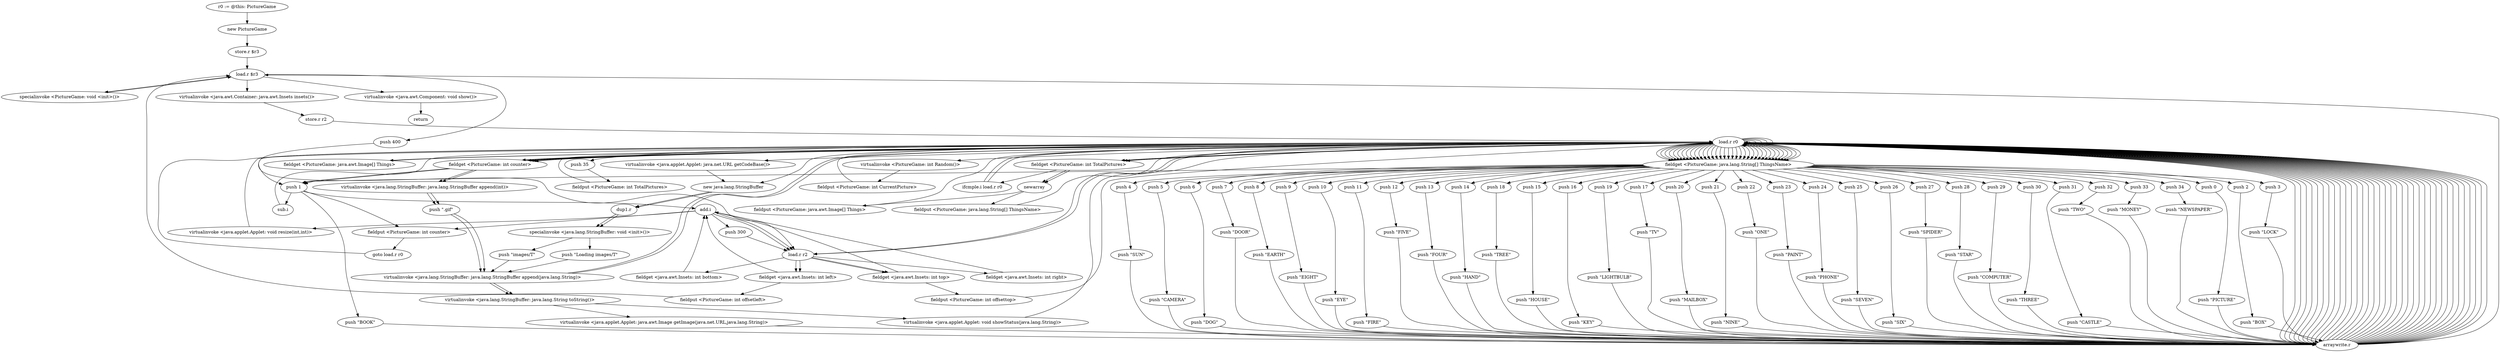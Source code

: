 digraph "" {
    "r0 := @this: PictureGame"
    "new PictureGame"
    "r0 := @this: PictureGame"->"new PictureGame";
    "store.r $r3"
    "new PictureGame"->"store.r $r3";
    "load.r $r3"
    "store.r $r3"->"load.r $r3";
    "specialinvoke <PictureGame: void <init>()>"
    "load.r $r3"->"specialinvoke <PictureGame: void <init>()>";
    "specialinvoke <PictureGame: void <init>()>"->"load.r $r3";
    "virtualinvoke <java.awt.Container: java.awt.Insets insets()>"
    "load.r $r3"->"virtualinvoke <java.awt.Container: java.awt.Insets insets()>";
    "store.r r2"
    "virtualinvoke <java.awt.Container: java.awt.Insets insets()>"->"store.r r2";
    "load.r r0"
    "store.r r2"->"load.r r0";
    "push 35"
    "load.r r0"->"push 35";
    "fieldput <PictureGame: int TotalPictures>"
    "push 35"->"fieldput <PictureGame: int TotalPictures>";
    "fieldput <PictureGame: int TotalPictures>"->"load.r r0";
    "load.r r0"->"load.r r0";
    "virtualinvoke <PictureGame: int Random()>"
    "load.r r0"->"virtualinvoke <PictureGame: int Random()>";
    "fieldput <PictureGame: int CurrentPicture>"
    "virtualinvoke <PictureGame: int Random()>"->"fieldput <PictureGame: int CurrentPicture>";
    "fieldput <PictureGame: int CurrentPicture>"->"load.r r0";
    "load.r r0"->"load.r r0";
    "fieldget <PictureGame: int TotalPictures>"
    "load.r r0"->"fieldget <PictureGame: int TotalPictures>";
    "newarray"
    "fieldget <PictureGame: int TotalPictures>"->"newarray";
    "fieldput <PictureGame: java.awt.Image[] Things>"
    "newarray"->"fieldput <PictureGame: java.awt.Image[] Things>";
    "fieldput <PictureGame: java.awt.Image[] Things>"->"load.r r0";
    "push 1"
    "load.r r0"->"push 1";
    "fieldput <PictureGame: int counter>"
    "push 1"->"fieldput <PictureGame: int counter>";
    "goto load.r r0"
    "fieldput <PictureGame: int counter>"->"goto load.r r0";
    "goto load.r r0"->"load.r r0";
    "fieldget <PictureGame: int counter>"
    "load.r r0"->"fieldget <PictureGame: int counter>";
    "fieldget <PictureGame: int counter>"->"load.r r0";
    "load.r r0"->"fieldget <PictureGame: int TotalPictures>";
    "ifcmple.i load.r r0"
    "fieldget <PictureGame: int TotalPictures>"->"ifcmple.i load.r r0";
    "ifcmple.i load.r r0"->"load.r r0";
    "load.r r0"->"load.r r0";
    "load.r r0"->"fieldget <PictureGame: int TotalPictures>";
    "fieldget <PictureGame: int TotalPictures>"->"newarray";
    "fieldput <PictureGame: java.lang.String[] ThingsName>"
    "newarray"->"fieldput <PictureGame: java.lang.String[] ThingsName>";
    "fieldput <PictureGame: java.lang.String[] ThingsName>"->"load.r r0";
    "fieldget <PictureGame: java.lang.String[] ThingsName>"
    "load.r r0"->"fieldget <PictureGame: java.lang.String[] ThingsName>";
    "push 0"
    "fieldget <PictureGame: java.lang.String[] ThingsName>"->"push 0";
    "push \"PICTURE\""
    "push 0"->"push \"PICTURE\"";
    "arraywrite.r"
    "push \"PICTURE\""->"arraywrite.r";
    "arraywrite.r"->"load.r r0";
    "load.r r0"->"fieldget <PictureGame: java.lang.String[] ThingsName>";
    "fieldget <PictureGame: java.lang.String[] ThingsName>"->"push 1";
    "push \"BOOK\""
    "push 1"->"push \"BOOK\"";
    "push \"BOOK\""->"arraywrite.r";
    "arraywrite.r"->"load.r r0";
    "load.r r0"->"fieldget <PictureGame: java.lang.String[] ThingsName>";
    "push 2"
    "fieldget <PictureGame: java.lang.String[] ThingsName>"->"push 2";
    "push \"BOX\""
    "push 2"->"push \"BOX\"";
    "push \"BOX\""->"arraywrite.r";
    "arraywrite.r"->"load.r r0";
    "load.r r0"->"fieldget <PictureGame: java.lang.String[] ThingsName>";
    "push 3"
    "fieldget <PictureGame: java.lang.String[] ThingsName>"->"push 3";
    "push \"LOCK\""
    "push 3"->"push \"LOCK\"";
    "push \"LOCK\""->"arraywrite.r";
    "arraywrite.r"->"load.r r0";
    "load.r r0"->"fieldget <PictureGame: java.lang.String[] ThingsName>";
    "push 4"
    "fieldget <PictureGame: java.lang.String[] ThingsName>"->"push 4";
    "push \"SUN\""
    "push 4"->"push \"SUN\"";
    "push \"SUN\""->"arraywrite.r";
    "arraywrite.r"->"load.r r0";
    "load.r r0"->"fieldget <PictureGame: java.lang.String[] ThingsName>";
    "push 5"
    "fieldget <PictureGame: java.lang.String[] ThingsName>"->"push 5";
    "push \"CAMERA\""
    "push 5"->"push \"CAMERA\"";
    "push \"CAMERA\""->"arraywrite.r";
    "arraywrite.r"->"load.r r0";
    "load.r r0"->"fieldget <PictureGame: java.lang.String[] ThingsName>";
    "push 6"
    "fieldget <PictureGame: java.lang.String[] ThingsName>"->"push 6";
    "push \"DOG\""
    "push 6"->"push \"DOG\"";
    "push \"DOG\""->"arraywrite.r";
    "arraywrite.r"->"load.r r0";
    "load.r r0"->"fieldget <PictureGame: java.lang.String[] ThingsName>";
    "push 7"
    "fieldget <PictureGame: java.lang.String[] ThingsName>"->"push 7";
    "push \"DOOR\""
    "push 7"->"push \"DOOR\"";
    "push \"DOOR\""->"arraywrite.r";
    "arraywrite.r"->"load.r r0";
    "load.r r0"->"fieldget <PictureGame: java.lang.String[] ThingsName>";
    "push 8"
    "fieldget <PictureGame: java.lang.String[] ThingsName>"->"push 8";
    "push \"EARTH\""
    "push 8"->"push \"EARTH\"";
    "push \"EARTH\""->"arraywrite.r";
    "arraywrite.r"->"load.r r0";
    "load.r r0"->"fieldget <PictureGame: java.lang.String[] ThingsName>";
    "push 9"
    "fieldget <PictureGame: java.lang.String[] ThingsName>"->"push 9";
    "push \"EIGHT\""
    "push 9"->"push \"EIGHT\"";
    "push \"EIGHT\""->"arraywrite.r";
    "arraywrite.r"->"load.r r0";
    "load.r r0"->"fieldget <PictureGame: java.lang.String[] ThingsName>";
    "push 10"
    "fieldget <PictureGame: java.lang.String[] ThingsName>"->"push 10";
    "push \"EYE\""
    "push 10"->"push \"EYE\"";
    "push \"EYE\""->"arraywrite.r";
    "arraywrite.r"->"load.r r0";
    "load.r r0"->"fieldget <PictureGame: java.lang.String[] ThingsName>";
    "push 11"
    "fieldget <PictureGame: java.lang.String[] ThingsName>"->"push 11";
    "push \"FIRE\""
    "push 11"->"push \"FIRE\"";
    "push \"FIRE\""->"arraywrite.r";
    "arraywrite.r"->"load.r r0";
    "load.r r0"->"fieldget <PictureGame: java.lang.String[] ThingsName>";
    "push 12"
    "fieldget <PictureGame: java.lang.String[] ThingsName>"->"push 12";
    "push \"FIVE\""
    "push 12"->"push \"FIVE\"";
    "push \"FIVE\""->"arraywrite.r";
    "arraywrite.r"->"load.r r0";
    "load.r r0"->"fieldget <PictureGame: java.lang.String[] ThingsName>";
    "push 13"
    "fieldget <PictureGame: java.lang.String[] ThingsName>"->"push 13";
    "push \"FOUR\""
    "push 13"->"push \"FOUR\"";
    "push \"FOUR\""->"arraywrite.r";
    "arraywrite.r"->"load.r r0";
    "load.r r0"->"fieldget <PictureGame: java.lang.String[] ThingsName>";
    "push 14"
    "fieldget <PictureGame: java.lang.String[] ThingsName>"->"push 14";
    "push \"HAND\""
    "push 14"->"push \"HAND\"";
    "push \"HAND\""->"arraywrite.r";
    "arraywrite.r"->"load.r r0";
    "load.r r0"->"fieldget <PictureGame: java.lang.String[] ThingsName>";
    "push 15"
    "fieldget <PictureGame: java.lang.String[] ThingsName>"->"push 15";
    "push \"HOUSE\""
    "push 15"->"push \"HOUSE\"";
    "push \"HOUSE\""->"arraywrite.r";
    "arraywrite.r"->"load.r r0";
    "load.r r0"->"fieldget <PictureGame: java.lang.String[] ThingsName>";
    "push 16"
    "fieldget <PictureGame: java.lang.String[] ThingsName>"->"push 16";
    "push \"KEY\""
    "push 16"->"push \"KEY\"";
    "push \"KEY\""->"arraywrite.r";
    "arraywrite.r"->"load.r r0";
    "load.r r0"->"fieldget <PictureGame: java.lang.String[] ThingsName>";
    "push 17"
    "fieldget <PictureGame: java.lang.String[] ThingsName>"->"push 17";
    "push \"TV\""
    "push 17"->"push \"TV\"";
    "push \"TV\""->"arraywrite.r";
    "arraywrite.r"->"load.r r0";
    "load.r r0"->"fieldget <PictureGame: java.lang.String[] ThingsName>";
    "push 18"
    "fieldget <PictureGame: java.lang.String[] ThingsName>"->"push 18";
    "push \"TREE\""
    "push 18"->"push \"TREE\"";
    "push \"TREE\""->"arraywrite.r";
    "arraywrite.r"->"load.r r0";
    "load.r r0"->"fieldget <PictureGame: java.lang.String[] ThingsName>";
    "push 19"
    "fieldget <PictureGame: java.lang.String[] ThingsName>"->"push 19";
    "push \"LIGHTBULB\""
    "push 19"->"push \"LIGHTBULB\"";
    "push \"LIGHTBULB\""->"arraywrite.r";
    "arraywrite.r"->"load.r r0";
    "load.r r0"->"fieldget <PictureGame: java.lang.String[] ThingsName>";
    "push 20"
    "fieldget <PictureGame: java.lang.String[] ThingsName>"->"push 20";
    "push \"MAILBOX\""
    "push 20"->"push \"MAILBOX\"";
    "push \"MAILBOX\""->"arraywrite.r";
    "arraywrite.r"->"load.r r0";
    "load.r r0"->"fieldget <PictureGame: java.lang.String[] ThingsName>";
    "push 21"
    "fieldget <PictureGame: java.lang.String[] ThingsName>"->"push 21";
    "push \"NINE\""
    "push 21"->"push \"NINE\"";
    "push \"NINE\""->"arraywrite.r";
    "arraywrite.r"->"load.r r0";
    "load.r r0"->"fieldget <PictureGame: java.lang.String[] ThingsName>";
    "push 22"
    "fieldget <PictureGame: java.lang.String[] ThingsName>"->"push 22";
    "push \"ONE\""
    "push 22"->"push \"ONE\"";
    "push \"ONE\""->"arraywrite.r";
    "arraywrite.r"->"load.r r0";
    "load.r r0"->"fieldget <PictureGame: java.lang.String[] ThingsName>";
    "push 23"
    "fieldget <PictureGame: java.lang.String[] ThingsName>"->"push 23";
    "push \"PAINT\""
    "push 23"->"push \"PAINT\"";
    "push \"PAINT\""->"arraywrite.r";
    "arraywrite.r"->"load.r r0";
    "load.r r0"->"fieldget <PictureGame: java.lang.String[] ThingsName>";
    "push 24"
    "fieldget <PictureGame: java.lang.String[] ThingsName>"->"push 24";
    "push \"PHONE\""
    "push 24"->"push \"PHONE\"";
    "push \"PHONE\""->"arraywrite.r";
    "arraywrite.r"->"load.r r0";
    "load.r r0"->"fieldget <PictureGame: java.lang.String[] ThingsName>";
    "push 25"
    "fieldget <PictureGame: java.lang.String[] ThingsName>"->"push 25";
    "push \"SEVEN\""
    "push 25"->"push \"SEVEN\"";
    "push \"SEVEN\""->"arraywrite.r";
    "arraywrite.r"->"load.r r0";
    "load.r r0"->"fieldget <PictureGame: java.lang.String[] ThingsName>";
    "push 26"
    "fieldget <PictureGame: java.lang.String[] ThingsName>"->"push 26";
    "push \"SIX\""
    "push 26"->"push \"SIX\"";
    "push \"SIX\""->"arraywrite.r";
    "arraywrite.r"->"load.r r0";
    "load.r r0"->"fieldget <PictureGame: java.lang.String[] ThingsName>";
    "push 27"
    "fieldget <PictureGame: java.lang.String[] ThingsName>"->"push 27";
    "push \"SPIDER\""
    "push 27"->"push \"SPIDER\"";
    "push \"SPIDER\""->"arraywrite.r";
    "arraywrite.r"->"load.r r0";
    "load.r r0"->"fieldget <PictureGame: java.lang.String[] ThingsName>";
    "push 28"
    "fieldget <PictureGame: java.lang.String[] ThingsName>"->"push 28";
    "push \"STAR\""
    "push 28"->"push \"STAR\"";
    "push \"STAR\""->"arraywrite.r";
    "arraywrite.r"->"load.r r0";
    "load.r r0"->"fieldget <PictureGame: java.lang.String[] ThingsName>";
    "push 29"
    "fieldget <PictureGame: java.lang.String[] ThingsName>"->"push 29";
    "push \"COMPUTER\""
    "push 29"->"push \"COMPUTER\"";
    "push \"COMPUTER\""->"arraywrite.r";
    "arraywrite.r"->"load.r r0";
    "load.r r0"->"fieldget <PictureGame: java.lang.String[] ThingsName>";
    "push 30"
    "fieldget <PictureGame: java.lang.String[] ThingsName>"->"push 30";
    "push \"THREE\""
    "push 30"->"push \"THREE\"";
    "push \"THREE\""->"arraywrite.r";
    "arraywrite.r"->"load.r r0";
    "load.r r0"->"fieldget <PictureGame: java.lang.String[] ThingsName>";
    "push 31"
    "fieldget <PictureGame: java.lang.String[] ThingsName>"->"push 31";
    "push \"CASTLE\""
    "push 31"->"push \"CASTLE\"";
    "push \"CASTLE\""->"arraywrite.r";
    "arraywrite.r"->"load.r r0";
    "load.r r0"->"fieldget <PictureGame: java.lang.String[] ThingsName>";
    "push 32"
    "fieldget <PictureGame: java.lang.String[] ThingsName>"->"push 32";
    "push \"TWO\""
    "push 32"->"push \"TWO\"";
    "push \"TWO\""->"arraywrite.r";
    "arraywrite.r"->"load.r r0";
    "load.r r0"->"fieldget <PictureGame: java.lang.String[] ThingsName>";
    "push 33"
    "fieldget <PictureGame: java.lang.String[] ThingsName>"->"push 33";
    "push \"MONEY\""
    "push 33"->"push \"MONEY\"";
    "push \"MONEY\""->"arraywrite.r";
    "arraywrite.r"->"load.r r0";
    "load.r r0"->"fieldget <PictureGame: java.lang.String[] ThingsName>";
    "push 34"
    "fieldget <PictureGame: java.lang.String[] ThingsName>"->"push 34";
    "push \"NEWSPAPER\""
    "push 34"->"push \"NEWSPAPER\"";
    "push \"NEWSPAPER\""->"arraywrite.r";
    "arraywrite.r"->"load.r $r3";
    "push 400"
    "load.r $r3"->"push 400";
    "load.r r2"
    "push 400"->"load.r r2";
    "fieldget <java.awt.Insets: int left>"
    "load.r r2"->"fieldget <java.awt.Insets: int left>";
    "add.i"
    "fieldget <java.awt.Insets: int left>"->"add.i";
    "add.i"->"load.r r2";
    "fieldget <java.awt.Insets: int right>"
    "load.r r2"->"fieldget <java.awt.Insets: int right>";
    "fieldget <java.awt.Insets: int right>"->"add.i";
    "push 300"
    "add.i"->"push 300";
    "push 300"->"load.r r2";
    "fieldget <java.awt.Insets: int top>"
    "load.r r2"->"fieldget <java.awt.Insets: int top>";
    "fieldget <java.awt.Insets: int top>"->"add.i";
    "add.i"->"load.r r2";
    "fieldget <java.awt.Insets: int bottom>"
    "load.r r2"->"fieldget <java.awt.Insets: int bottom>";
    "fieldget <java.awt.Insets: int bottom>"->"add.i";
    "virtualinvoke <java.applet.Applet: void resize(int,int)>"
    "add.i"->"virtualinvoke <java.applet.Applet: void resize(int,int)>";
    "virtualinvoke <java.applet.Applet: void resize(int,int)>"->"load.r r0";
    "load.r r0"->"load.r r2";
    "load.r r2"->"fieldget <java.awt.Insets: int top>";
    "fieldput <PictureGame: int offsettop>"
    "fieldget <java.awt.Insets: int top>"->"fieldput <PictureGame: int offsettop>";
    "fieldput <PictureGame: int offsettop>"->"load.r r0";
    "load.r r0"->"load.r r2";
    "load.r r2"->"fieldget <java.awt.Insets: int left>";
    "fieldput <PictureGame: int offsetleft>"
    "fieldget <java.awt.Insets: int left>"->"fieldput <PictureGame: int offsetleft>";
    "fieldput <PictureGame: int offsetleft>"->"load.r $r3";
    "virtualinvoke <java.awt.Component: void show()>"
    "load.r $r3"->"virtualinvoke <java.awt.Component: void show()>";
    "return"
    "virtualinvoke <java.awt.Component: void show()>"->"return";
    "ifcmple.i load.r r0"->"load.r r0";
    "new java.lang.StringBuffer"
    "load.r r0"->"new java.lang.StringBuffer";
    "dup1.r"
    "new java.lang.StringBuffer"->"dup1.r";
    "specialinvoke <java.lang.StringBuffer: void <init>()>"
    "dup1.r"->"specialinvoke <java.lang.StringBuffer: void <init>()>";
    "push \"Loading images/T\""
    "specialinvoke <java.lang.StringBuffer: void <init>()>"->"push \"Loading images/T\"";
    "virtualinvoke <java.lang.StringBuffer: java.lang.StringBuffer append(java.lang.String)>"
    "push \"Loading images/T\""->"virtualinvoke <java.lang.StringBuffer: java.lang.StringBuffer append(java.lang.String)>";
    "virtualinvoke <java.lang.StringBuffer: java.lang.StringBuffer append(java.lang.String)>"->"load.r r0";
    "load.r r0"->"fieldget <PictureGame: int counter>";
    "virtualinvoke <java.lang.StringBuffer: java.lang.StringBuffer append(int)>"
    "fieldget <PictureGame: int counter>"->"virtualinvoke <java.lang.StringBuffer: java.lang.StringBuffer append(int)>";
    "push \".gif\""
    "virtualinvoke <java.lang.StringBuffer: java.lang.StringBuffer append(int)>"->"push \".gif\"";
    "push \".gif\""->"virtualinvoke <java.lang.StringBuffer: java.lang.StringBuffer append(java.lang.String)>";
    "virtualinvoke <java.lang.StringBuffer: java.lang.String toString()>"
    "virtualinvoke <java.lang.StringBuffer: java.lang.StringBuffer append(java.lang.String)>"->"virtualinvoke <java.lang.StringBuffer: java.lang.String toString()>";
    "virtualinvoke <java.applet.Applet: void showStatus(java.lang.String)>"
    "virtualinvoke <java.lang.StringBuffer: java.lang.String toString()>"->"virtualinvoke <java.applet.Applet: void showStatus(java.lang.String)>";
    "virtualinvoke <java.applet.Applet: void showStatus(java.lang.String)>"->"load.r r0";
    "fieldget <PictureGame: java.awt.Image[] Things>"
    "load.r r0"->"fieldget <PictureGame: java.awt.Image[] Things>";
    "fieldget <PictureGame: java.awt.Image[] Things>"->"load.r r0";
    "load.r r0"->"fieldget <PictureGame: int counter>";
    "fieldget <PictureGame: int counter>"->"push 1";
    "sub.i"
    "push 1"->"sub.i";
    "sub.i"->"load.r r0";
    "load.r r0"->"load.r r0";
    "virtualinvoke <java.applet.Applet: java.net.URL getCodeBase()>"
    "load.r r0"->"virtualinvoke <java.applet.Applet: java.net.URL getCodeBase()>";
    "virtualinvoke <java.applet.Applet: java.net.URL getCodeBase()>"->"new java.lang.StringBuffer";
    "new java.lang.StringBuffer"->"dup1.r";
    "dup1.r"->"specialinvoke <java.lang.StringBuffer: void <init>()>";
    "push \"images/T\""
    "specialinvoke <java.lang.StringBuffer: void <init>()>"->"push \"images/T\"";
    "push \"images/T\""->"virtualinvoke <java.lang.StringBuffer: java.lang.StringBuffer append(java.lang.String)>";
    "virtualinvoke <java.lang.StringBuffer: java.lang.StringBuffer append(java.lang.String)>"->"load.r r0";
    "load.r r0"->"fieldget <PictureGame: int counter>";
    "fieldget <PictureGame: int counter>"->"virtualinvoke <java.lang.StringBuffer: java.lang.StringBuffer append(int)>";
    "virtualinvoke <java.lang.StringBuffer: java.lang.StringBuffer append(int)>"->"push \".gif\"";
    "push \".gif\""->"virtualinvoke <java.lang.StringBuffer: java.lang.StringBuffer append(java.lang.String)>";
    "virtualinvoke <java.lang.StringBuffer: java.lang.StringBuffer append(java.lang.String)>"->"virtualinvoke <java.lang.StringBuffer: java.lang.String toString()>";
    "virtualinvoke <java.applet.Applet: java.awt.Image getImage(java.net.URL,java.lang.String)>"
    "virtualinvoke <java.lang.StringBuffer: java.lang.String toString()>"->"virtualinvoke <java.applet.Applet: java.awt.Image getImage(java.net.URL,java.lang.String)>";
    "virtualinvoke <java.applet.Applet: java.awt.Image getImage(java.net.URL,java.lang.String)>"->"arraywrite.r";
    "arraywrite.r"->"load.r r0";
    "load.r r0"->"load.r r0";
    "load.r r0"->"fieldget <PictureGame: int counter>";
    "fieldget <PictureGame: int counter>"->"push 1";
    "push 1"->"add.i";
    "add.i"->"fieldput <PictureGame: int counter>";
}
